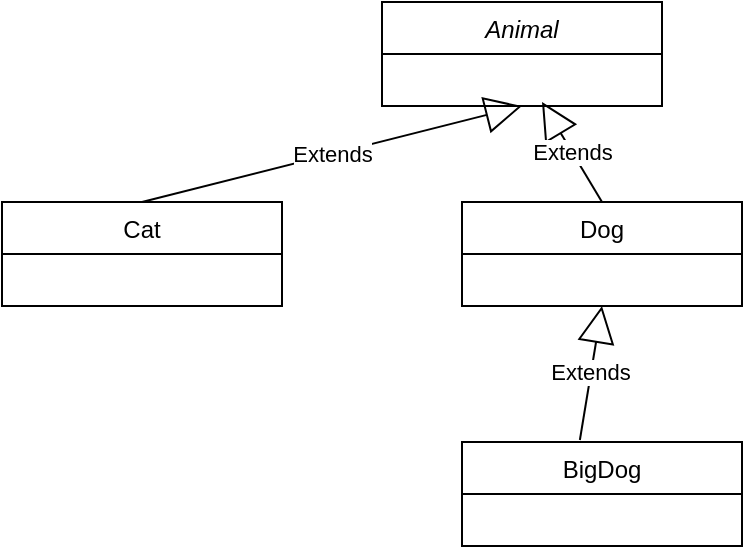 <mxfile version="13.7.1" type="device"><diagram name="Page-1" id="929967ad-93f9-6ef4-fab6-5d389245f69c"><mxGraphModel dx="1186" dy="741" grid="1" gridSize="10" guides="1" tooltips="1" connect="1" arrows="1" fold="1" page="1" pageScale="1.5" pageWidth="1169" pageHeight="826" background="none" math="0" shadow="0"><root><mxCell id="0" style=";html=1;"/><mxCell id="1" style=";html=1;" parent="0"/><mxCell id="EtVB4JJ7QStrDkeyCd6u-9" value="Animal" style="swimlane;fontStyle=2;childLayout=stackLayout;horizontal=1;startSize=26;fillColor=none;horizontalStack=0;resizeParent=1;resizeParentMax=0;resizeLast=0;collapsible=1;marginBottom=0;" parent="1" vertex="1"><mxGeometry x="420" y="130" width="140" height="52" as="geometry"/></mxCell><mxCell id="EtVB4JJ7QStrDkeyCd6u-10" value="Cat" style="swimlane;fontStyle=0;childLayout=stackLayout;horizontal=1;startSize=26;fillColor=none;horizontalStack=0;resizeParent=1;resizeParentMax=0;resizeLast=0;collapsible=1;marginBottom=0;" parent="1" vertex="1"><mxGeometry x="230" y="230" width="140" height="52" as="geometry"/></mxCell><mxCell id="EtVB4JJ7QStrDkeyCd6u-11" value="Dog" style="swimlane;fontStyle=0;childLayout=stackLayout;horizontal=1;startSize=26;fillColor=none;horizontalStack=0;resizeParent=1;resizeParentMax=0;resizeLast=0;collapsible=1;marginBottom=0;" parent="1" vertex="1"><mxGeometry x="460" y="230" width="140" height="52" as="geometry"/></mxCell><mxCell id="EtVB4JJ7QStrDkeyCd6u-12" value="BigDog" style="swimlane;fontStyle=0;childLayout=stackLayout;horizontal=1;startSize=26;fillColor=none;horizontalStack=0;resizeParent=1;resizeParentMax=0;resizeLast=0;collapsible=1;marginBottom=0;" parent="1" vertex="1"><mxGeometry x="460" y="350" width="140" height="52" as="geometry"/></mxCell><mxCell id="1tLYAmaWXF736WUqyAR9-1" value="Extends" style="endArrow=block;endSize=16;endFill=0;html=1;exitX=0.5;exitY=0;exitDx=0;exitDy=0;entryX=0.5;entryY=1;entryDx=0;entryDy=0;" edge="1" parent="1" source="EtVB4JJ7QStrDkeyCd6u-10" target="EtVB4JJ7QStrDkeyCd6u-9"><mxGeometry width="160" relative="1" as="geometry"><mxPoint x="520" y="440" as="sourcePoint"/><mxPoint x="680" y="440" as="targetPoint"/></mxGeometry></mxCell><mxCell id="1tLYAmaWXF736WUqyAR9-2" value="Extends" style="endArrow=block;endSize=16;endFill=0;html=1;exitX=0.5;exitY=0;exitDx=0;exitDy=0;" edge="1" parent="1" source="EtVB4JJ7QStrDkeyCd6u-11"><mxGeometry width="160" relative="1" as="geometry"><mxPoint x="520" y="440" as="sourcePoint"/><mxPoint x="500" y="180" as="targetPoint"/></mxGeometry></mxCell><mxCell id="1tLYAmaWXF736WUqyAR9-3" value="Extends" style="endArrow=block;endSize=16;endFill=0;html=1;exitX=0.421;exitY=-0.019;exitDx=0;exitDy=0;exitPerimeter=0;entryX=0.5;entryY=1;entryDx=0;entryDy=0;" edge="1" parent="1" source="EtVB4JJ7QStrDkeyCd6u-12" target="EtVB4JJ7QStrDkeyCd6u-11"><mxGeometry width="160" relative="1" as="geometry"><mxPoint x="520" y="440" as="sourcePoint"/><mxPoint x="680" y="440" as="targetPoint"/></mxGeometry></mxCell></root></mxGraphModel></diagram></mxfile>